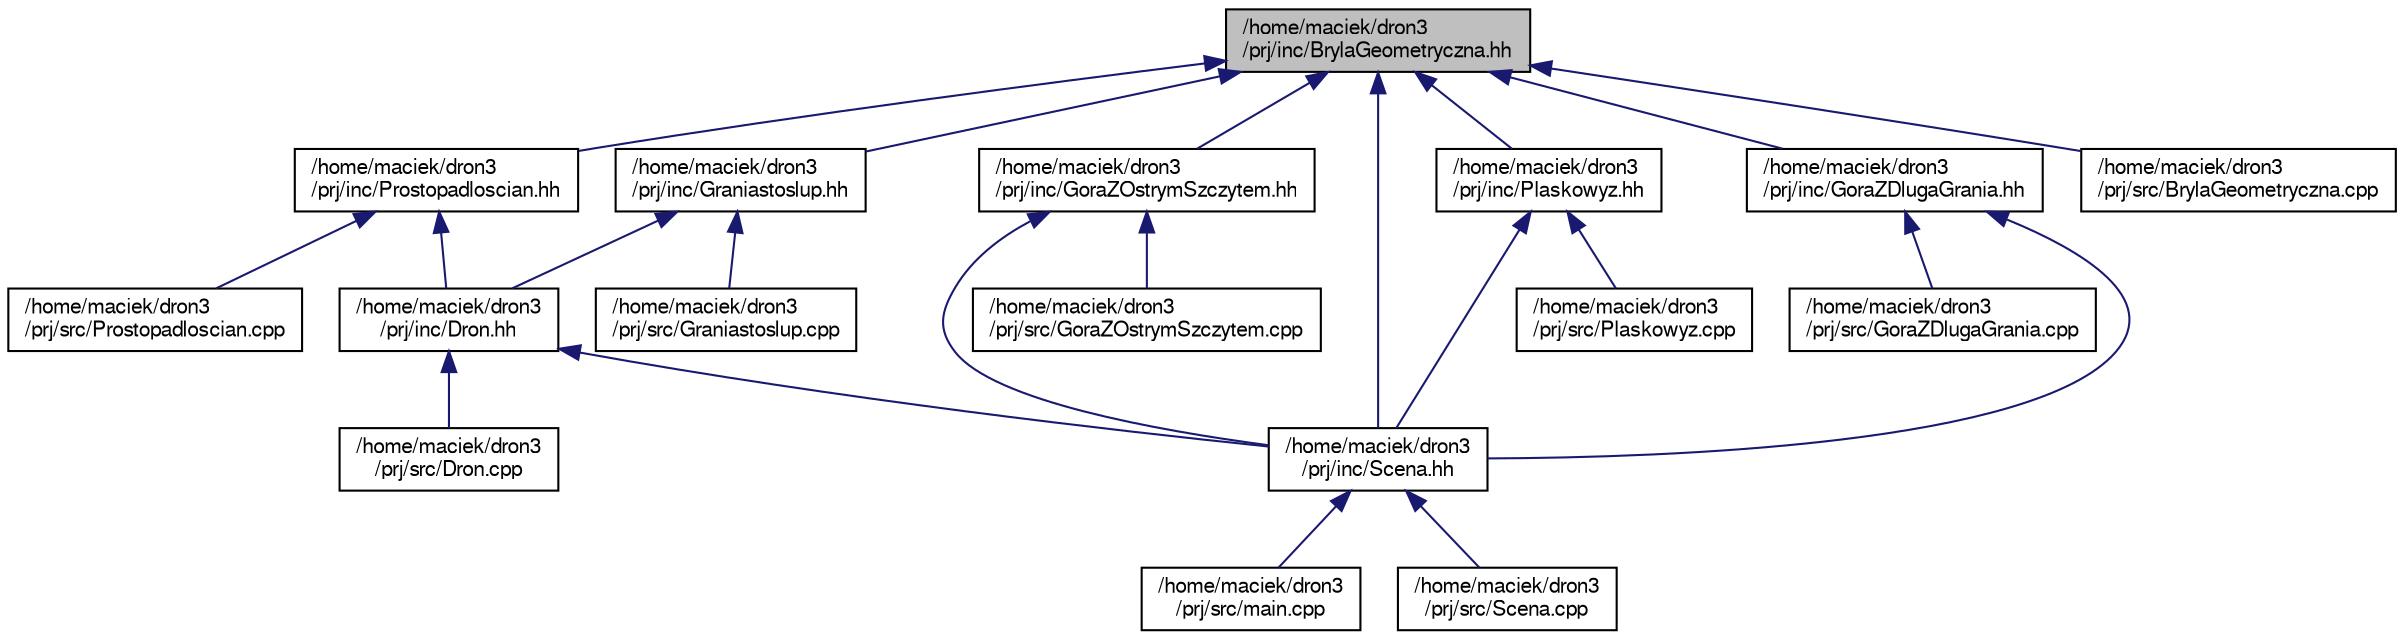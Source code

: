 digraph "/home/maciek/dron3/prj/inc/BrylaGeometryczna.hh"
{
 // LATEX_PDF_SIZE
  edge [fontname="FreeSans",fontsize="10",labelfontname="FreeSans",labelfontsize="10"];
  node [fontname="FreeSans",fontsize="10",shape=record];
  Node1 [label="/home/maciek/dron3\l/prj/inc/BrylaGeometryczna.hh",height=0.2,width=0.4,color="black", fillcolor="grey75", style="filled", fontcolor="black",tooltip="Ten plik zawiera definicję klasy BrylaGeometryczna."];
  Node1 -> Node2 [dir="back",color="midnightblue",fontsize="10",style="solid",fontname="FreeSans"];
  Node2 [label="/home/maciek/dron3\l/prj/inc/Prostopadloscian.hh",height=0.2,width=0.4,color="black", fillcolor="white", style="filled",URL="$a00056.html",tooltip="Ten plik zawiera definicję klasy Prostopadloscian."];
  Node2 -> Node3 [dir="back",color="midnightblue",fontsize="10",style="solid",fontname="FreeSans"];
  Node3 [label="/home/maciek/dron3\l/prj/inc/Dron.hh",height=0.2,width=0.4,color="black", fillcolor="white", style="filled",URL="$a00029.html",tooltip="Ten plik zawiera definicję klasy Dron."];
  Node3 -> Node4 [dir="back",color="midnightblue",fontsize="10",style="solid",fontname="FreeSans"];
  Node4 [label="/home/maciek/dron3\l/prj/inc/Scena.hh",height=0.2,width=0.4,color="black", fillcolor="white", style="filled",URL="$a00059.html",tooltip="Ten plik zawiera definicję klasy Scena."];
  Node4 -> Node5 [dir="back",color="midnightblue",fontsize="10",style="solid",fontname="FreeSans"];
  Node5 [label="/home/maciek/dron3\l/prj/src/main.cpp",height=0.2,width=0.4,color="black", fillcolor="white", style="filled",URL="$a00086.html",tooltip=" "];
  Node4 -> Node6 [dir="back",color="midnightblue",fontsize="10",style="solid",fontname="FreeSans"];
  Node6 [label="/home/maciek/dron3\l/prj/src/Scena.cpp",height=0.2,width=0.4,color="black", fillcolor="white", style="filled",URL="$a00101.html",tooltip=" "];
  Node3 -> Node7 [dir="back",color="midnightblue",fontsize="10",style="solid",fontname="FreeSans"];
  Node7 [label="/home/maciek/dron3\l/prj/src/Dron.cpp",height=0.2,width=0.4,color="black", fillcolor="white", style="filled",URL="$a00071.html",tooltip=" "];
  Node2 -> Node8 [dir="back",color="midnightblue",fontsize="10",style="solid",fontname="FreeSans"];
  Node8 [label="/home/maciek/dron3\l/prj/src/Prostopadloscian.cpp",height=0.2,width=0.4,color="black", fillcolor="white", style="filled",URL="$a00098.html",tooltip=" "];
  Node1 -> Node9 [dir="back",color="midnightblue",fontsize="10",style="solid",fontname="FreeSans"];
  Node9 [label="/home/maciek/dron3\l/prj/inc/Graniastoslup.hh",height=0.2,width=0.4,color="black", fillcolor="white", style="filled",URL="$a00038.html",tooltip="Ten plik zawiera definicję klasy Graniastoslup."];
  Node9 -> Node3 [dir="back",color="midnightblue",fontsize="10",style="solid",fontname="FreeSans"];
  Node9 -> Node10 [dir="back",color="midnightblue",fontsize="10",style="solid",fontname="FreeSans"];
  Node10 [label="/home/maciek/dron3\l/prj/src/Graniastoslup.cpp",height=0.2,width=0.4,color="black", fillcolor="white", style="filled",URL="$a00080.html",tooltip=" "];
  Node1 -> Node11 [dir="back",color="midnightblue",fontsize="10",style="solid",fontname="FreeSans"];
  Node11 [label="/home/maciek/dron3\l/prj/inc/GoraZDlugaGrania.hh",height=0.2,width=0.4,color="black", fillcolor="white", style="filled",URL="$a00032.html",tooltip="Ten plik zawiera definicję klasy GoraZDlugaGrania."];
  Node11 -> Node4 [dir="back",color="midnightblue",fontsize="10",style="solid",fontname="FreeSans"];
  Node11 -> Node12 [dir="back",color="midnightblue",fontsize="10",style="solid",fontname="FreeSans"];
  Node12 [label="/home/maciek/dron3\l/prj/src/GoraZDlugaGrania.cpp",height=0.2,width=0.4,color="black", fillcolor="white", style="filled",URL="$a00074.html",tooltip=" "];
  Node1 -> Node13 [dir="back",color="midnightblue",fontsize="10",style="solid",fontname="FreeSans"];
  Node13 [label="/home/maciek/dron3\l/prj/inc/GoraZOstrymSzczytem.hh",height=0.2,width=0.4,color="black", fillcolor="white", style="filled",URL="$a00035.html",tooltip="Ten plik zawiera definicję klasy GoraZOstrymSzczytem."];
  Node13 -> Node4 [dir="back",color="midnightblue",fontsize="10",style="solid",fontname="FreeSans"];
  Node13 -> Node14 [dir="back",color="midnightblue",fontsize="10",style="solid",fontname="FreeSans"];
  Node14 [label="/home/maciek/dron3\l/prj/src/GoraZOstrymSzczytem.cpp",height=0.2,width=0.4,color="black", fillcolor="white", style="filled",URL="$a00077.html",tooltip=" "];
  Node1 -> Node15 [dir="back",color="midnightblue",fontsize="10",style="solid",fontname="FreeSans"];
  Node15 [label="/home/maciek/dron3\l/prj/inc/Plaskowyz.hh",height=0.2,width=0.4,color="black", fillcolor="white", style="filled",URL="$a00053.html",tooltip="Ten plik zawiera definicję klasy Plaskowyz."];
  Node15 -> Node4 [dir="back",color="midnightblue",fontsize="10",style="solid",fontname="FreeSans"];
  Node15 -> Node16 [dir="back",color="midnightblue",fontsize="10",style="solid",fontname="FreeSans"];
  Node16 [label="/home/maciek/dron3\l/prj/src/Plaskowyz.cpp",height=0.2,width=0.4,color="black", fillcolor="white", style="filled",URL="$a00095.html",tooltip=" "];
  Node1 -> Node4 [dir="back",color="midnightblue",fontsize="10",style="solid",fontname="FreeSans"];
  Node1 -> Node17 [dir="back",color="midnightblue",fontsize="10",style="solid",fontname="FreeSans"];
  Node17 [label="/home/maciek/dron3\l/prj/src/BrylaGeometryczna.cpp",height=0.2,width=0.4,color="black", fillcolor="white", style="filled",URL="$a00068.html",tooltip=" "];
}
